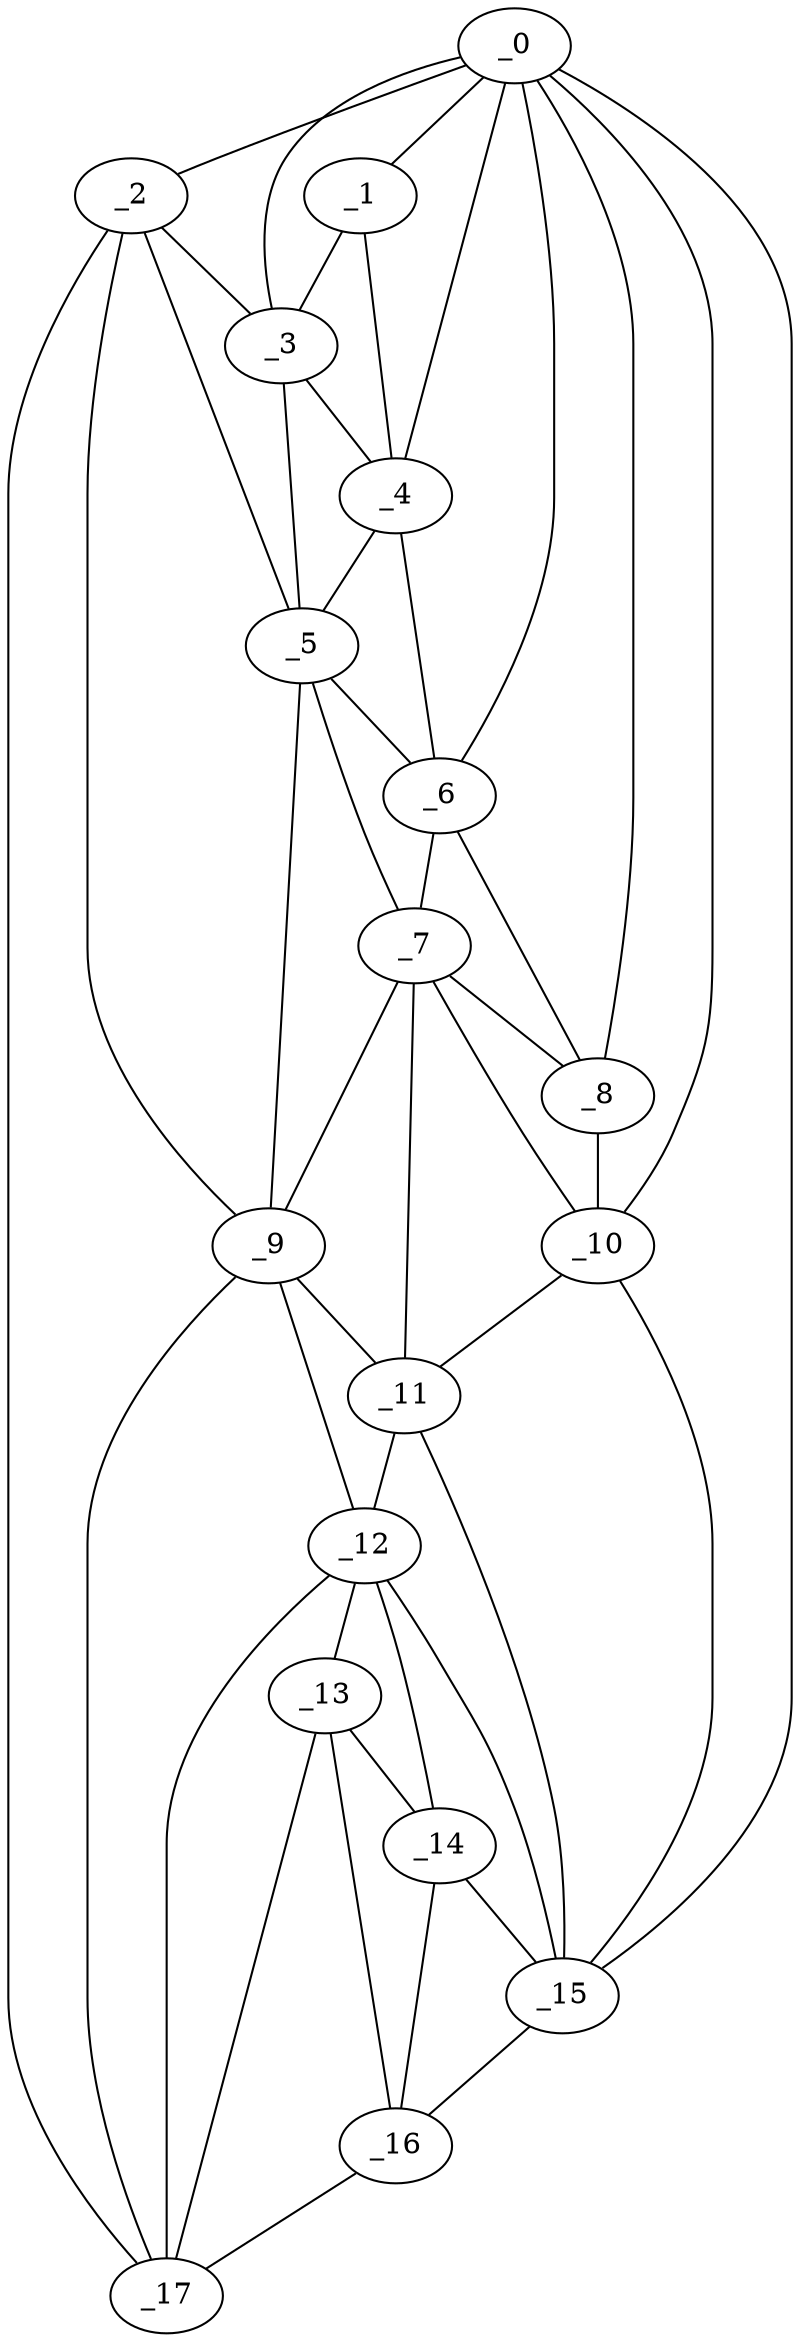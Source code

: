 graph "obj79__175.gxl" {
	_0	 [x=6,
		y=40];
	_1	 [x=10,
		y=49];
	_0 -- _1	 [valence=2];
	_2	 [x=10,
		y=91];
	_0 -- _2	 [valence=1];
	_3	 [x=11,
		y=57];
	_0 -- _3	 [valence=1];
	_4	 [x=18,
		y=46];
	_0 -- _4	 [valence=2];
	_6	 [x=33,
		y=45];
	_0 -- _6	 [valence=2];
	_8	 [x=41,
		y=43];
	_0 -- _8	 [valence=2];
	_10	 [x=51,
		y=40];
	_0 -- _10	 [valence=2];
	_15	 [x=117,
		y=36];
	_0 -- _15	 [valence=1];
	_1 -- _3	 [valence=1];
	_1 -- _4	 [valence=2];
	_2 -- _3	 [valence=2];
	_5	 [x=31,
		y=61];
	_2 -- _5	 [valence=2];
	_9	 [x=44,
		y=88];
	_2 -- _9	 [valence=1];
	_17	 [x=124,
		y=87];
	_2 -- _17	 [valence=1];
	_3 -- _4	 [valence=1];
	_3 -- _5	 [valence=2];
	_4 -- _5	 [valence=2];
	_4 -- _6	 [valence=2];
	_5 -- _6	 [valence=1];
	_7	 [x=40,
		y=61];
	_5 -- _7	 [valence=1];
	_5 -- _9	 [valence=2];
	_6 -- _7	 [valence=2];
	_6 -- _8	 [valence=2];
	_7 -- _8	 [valence=2];
	_7 -- _9	 [valence=2];
	_7 -- _10	 [valence=1];
	_11	 [x=69,
		y=40];
	_7 -- _11	 [valence=2];
	_8 -- _10	 [valence=2];
	_9 -- _11	 [valence=2];
	_12	 [x=92,
		y=39];
	_9 -- _12	 [valence=2];
	_9 -- _17	 [valence=1];
	_10 -- _11	 [valence=2];
	_10 -- _15	 [valence=2];
	_11 -- _12	 [valence=1];
	_11 -- _15	 [valence=2];
	_13	 [x=104,
		y=39];
	_12 -- _13	 [valence=2];
	_14	 [x=108,
		y=38];
	_12 -- _14	 [valence=1];
	_12 -- _15	 [valence=2];
	_12 -- _17	 [valence=2];
	_13 -- _14	 [valence=2];
	_16	 [x=124,
		y=52];
	_13 -- _16	 [valence=1];
	_13 -- _17	 [valence=1];
	_14 -- _15	 [valence=1];
	_14 -- _16	 [valence=2];
	_15 -- _16	 [valence=1];
	_16 -- _17	 [valence=1];
}
